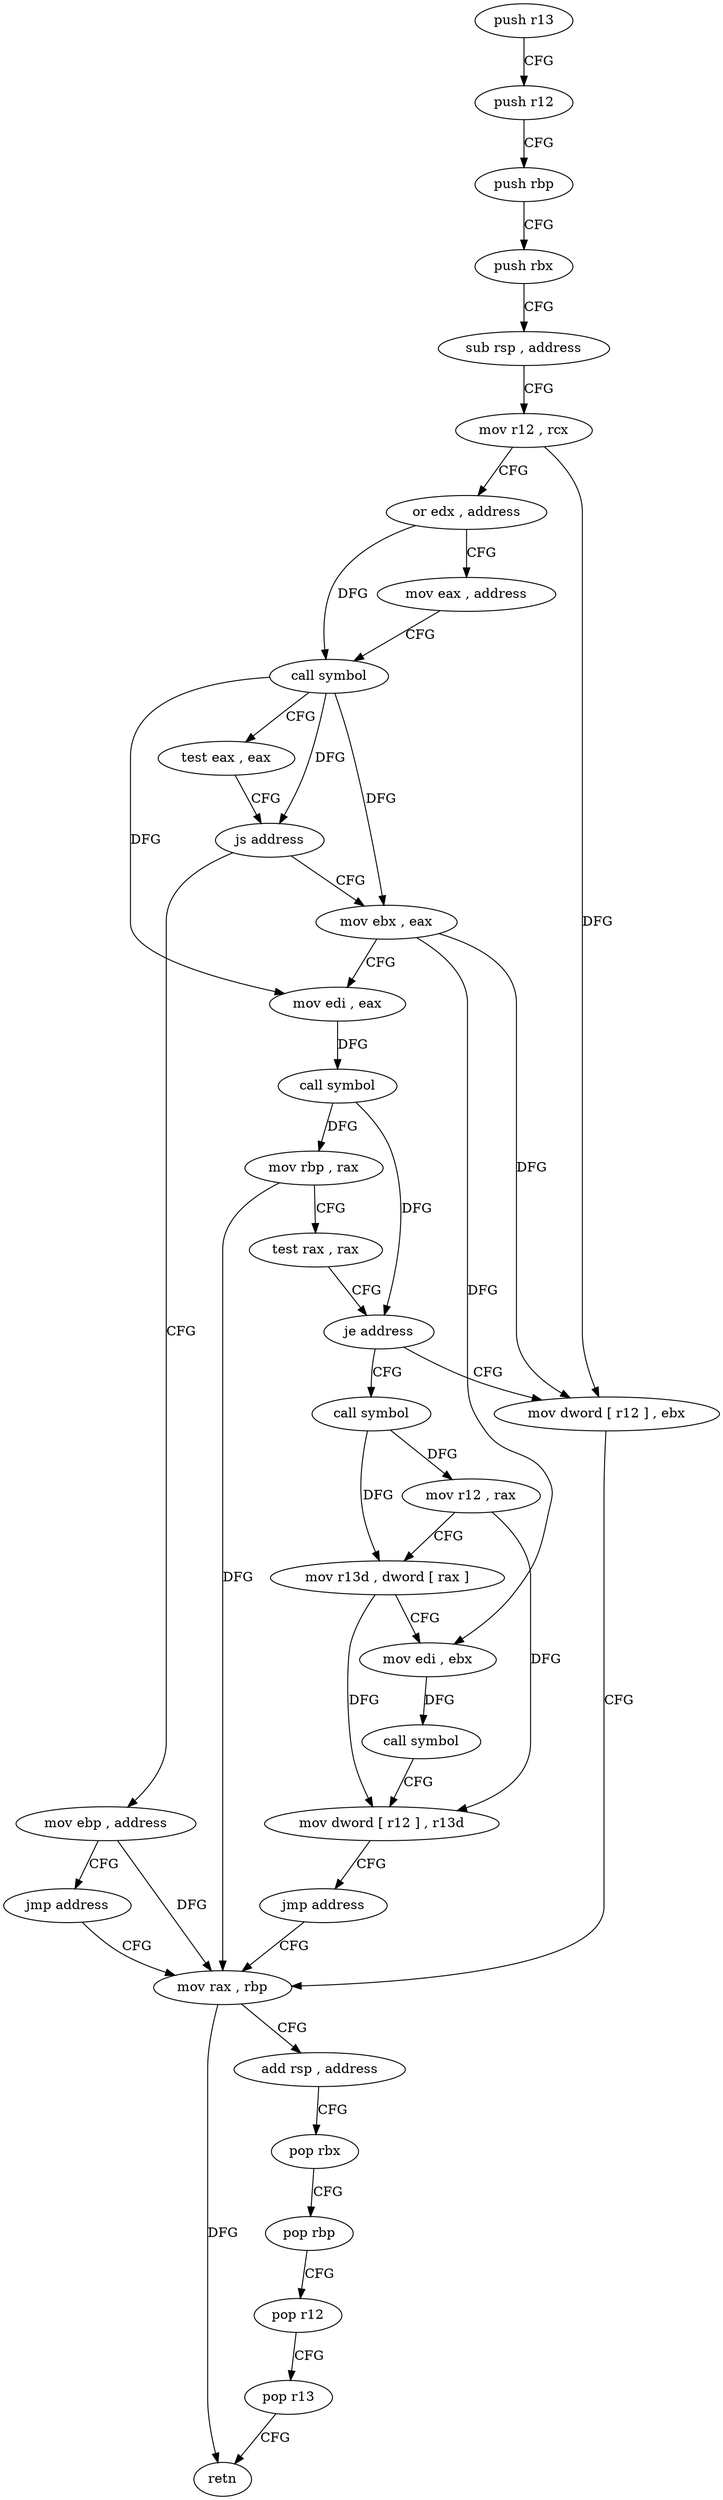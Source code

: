 digraph "func" {
"4295028" [label = "push r13" ]
"4295030" [label = "push r12" ]
"4295032" [label = "push rbp" ]
"4295033" [label = "push rbx" ]
"4295034" [label = "sub rsp , address" ]
"4295038" [label = "mov r12 , rcx" ]
"4295041" [label = "or edx , address" ]
"4295047" [label = "mov eax , address" ]
"4295052" [label = "call symbol" ]
"4295057" [label = "test eax , eax" ]
"4295059" [label = "js address" ]
"4295120" [label = "mov ebp , address" ]
"4295061" [label = "mov ebx , eax" ]
"4295125" [label = "jmp address" ]
"4295082" [label = "mov rax , rbp" ]
"4295063" [label = "mov edi , eax" ]
"4295065" [label = "call symbol" ]
"4295070" [label = "mov rbp , rax" ]
"4295073" [label = "test rax , rax" ]
"4295076" [label = "je address" ]
"4295096" [label = "call symbol" ]
"4295078" [label = "mov dword [ r12 ] , ebx" ]
"4295085" [label = "add rsp , address" ]
"4295089" [label = "pop rbx" ]
"4295090" [label = "pop rbp" ]
"4295091" [label = "pop r12" ]
"4295093" [label = "pop r13" ]
"4295095" [label = "retn" ]
"4295101" [label = "mov r12 , rax" ]
"4295104" [label = "mov r13d , dword [ rax ]" ]
"4295107" [label = "mov edi , ebx" ]
"4295109" [label = "call symbol" ]
"4295114" [label = "mov dword [ r12 ] , r13d" ]
"4295118" [label = "jmp address" ]
"4295028" -> "4295030" [ label = "CFG" ]
"4295030" -> "4295032" [ label = "CFG" ]
"4295032" -> "4295033" [ label = "CFG" ]
"4295033" -> "4295034" [ label = "CFG" ]
"4295034" -> "4295038" [ label = "CFG" ]
"4295038" -> "4295041" [ label = "CFG" ]
"4295038" -> "4295078" [ label = "DFG" ]
"4295041" -> "4295047" [ label = "CFG" ]
"4295041" -> "4295052" [ label = "DFG" ]
"4295047" -> "4295052" [ label = "CFG" ]
"4295052" -> "4295057" [ label = "CFG" ]
"4295052" -> "4295059" [ label = "DFG" ]
"4295052" -> "4295061" [ label = "DFG" ]
"4295052" -> "4295063" [ label = "DFG" ]
"4295057" -> "4295059" [ label = "CFG" ]
"4295059" -> "4295120" [ label = "CFG" ]
"4295059" -> "4295061" [ label = "CFG" ]
"4295120" -> "4295125" [ label = "CFG" ]
"4295120" -> "4295082" [ label = "DFG" ]
"4295061" -> "4295063" [ label = "CFG" ]
"4295061" -> "4295107" [ label = "DFG" ]
"4295061" -> "4295078" [ label = "DFG" ]
"4295125" -> "4295082" [ label = "CFG" ]
"4295082" -> "4295085" [ label = "CFG" ]
"4295082" -> "4295095" [ label = "DFG" ]
"4295063" -> "4295065" [ label = "DFG" ]
"4295065" -> "4295070" [ label = "DFG" ]
"4295065" -> "4295076" [ label = "DFG" ]
"4295070" -> "4295073" [ label = "CFG" ]
"4295070" -> "4295082" [ label = "DFG" ]
"4295073" -> "4295076" [ label = "CFG" ]
"4295076" -> "4295096" [ label = "CFG" ]
"4295076" -> "4295078" [ label = "CFG" ]
"4295096" -> "4295101" [ label = "DFG" ]
"4295096" -> "4295104" [ label = "DFG" ]
"4295078" -> "4295082" [ label = "CFG" ]
"4295085" -> "4295089" [ label = "CFG" ]
"4295089" -> "4295090" [ label = "CFG" ]
"4295090" -> "4295091" [ label = "CFG" ]
"4295091" -> "4295093" [ label = "CFG" ]
"4295093" -> "4295095" [ label = "CFG" ]
"4295101" -> "4295104" [ label = "CFG" ]
"4295101" -> "4295114" [ label = "DFG" ]
"4295104" -> "4295107" [ label = "CFG" ]
"4295104" -> "4295114" [ label = "DFG" ]
"4295107" -> "4295109" [ label = "DFG" ]
"4295109" -> "4295114" [ label = "CFG" ]
"4295114" -> "4295118" [ label = "CFG" ]
"4295118" -> "4295082" [ label = "CFG" ]
}
